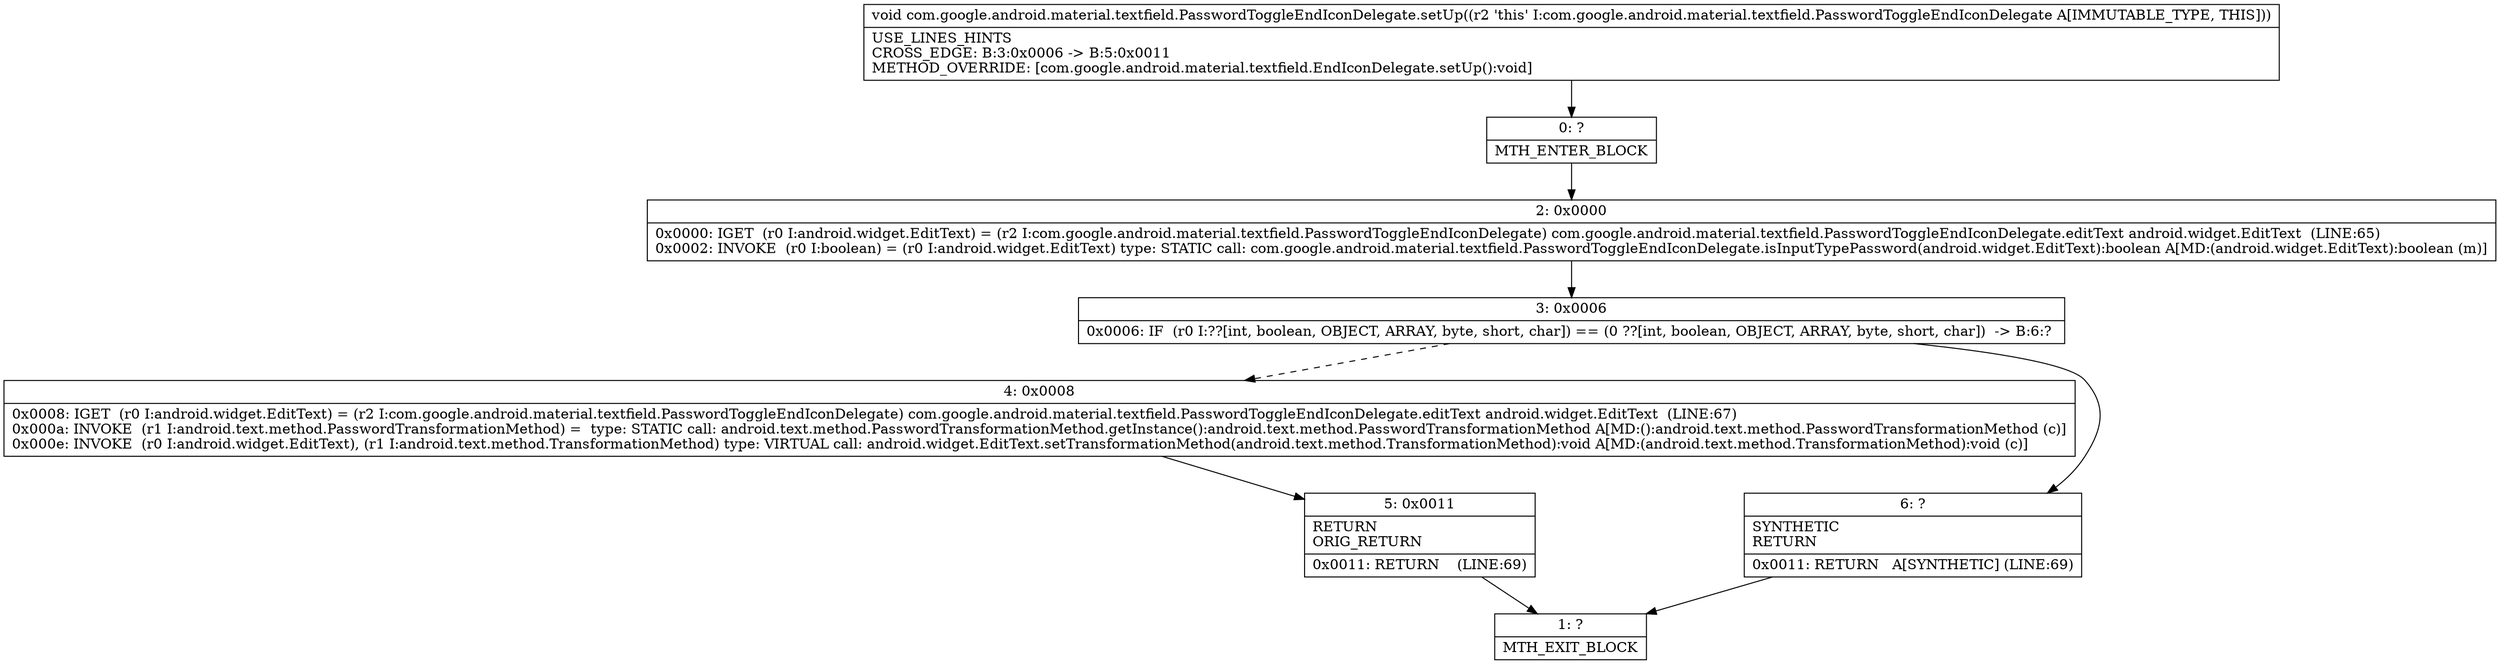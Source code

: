 digraph "CFG forcom.google.android.material.textfield.PasswordToggleEndIconDelegate.setUp()V" {
Node_0 [shape=record,label="{0\:\ ?|MTH_ENTER_BLOCK\l}"];
Node_2 [shape=record,label="{2\:\ 0x0000|0x0000: IGET  (r0 I:android.widget.EditText) = (r2 I:com.google.android.material.textfield.PasswordToggleEndIconDelegate) com.google.android.material.textfield.PasswordToggleEndIconDelegate.editText android.widget.EditText  (LINE:65)\l0x0002: INVOKE  (r0 I:boolean) = (r0 I:android.widget.EditText) type: STATIC call: com.google.android.material.textfield.PasswordToggleEndIconDelegate.isInputTypePassword(android.widget.EditText):boolean A[MD:(android.widget.EditText):boolean (m)]\l}"];
Node_3 [shape=record,label="{3\:\ 0x0006|0x0006: IF  (r0 I:??[int, boolean, OBJECT, ARRAY, byte, short, char]) == (0 ??[int, boolean, OBJECT, ARRAY, byte, short, char])  \-\> B:6:? \l}"];
Node_4 [shape=record,label="{4\:\ 0x0008|0x0008: IGET  (r0 I:android.widget.EditText) = (r2 I:com.google.android.material.textfield.PasswordToggleEndIconDelegate) com.google.android.material.textfield.PasswordToggleEndIconDelegate.editText android.widget.EditText  (LINE:67)\l0x000a: INVOKE  (r1 I:android.text.method.PasswordTransformationMethod) =  type: STATIC call: android.text.method.PasswordTransformationMethod.getInstance():android.text.method.PasswordTransformationMethod A[MD:():android.text.method.PasswordTransformationMethod (c)]\l0x000e: INVOKE  (r0 I:android.widget.EditText), (r1 I:android.text.method.TransformationMethod) type: VIRTUAL call: android.widget.EditText.setTransformationMethod(android.text.method.TransformationMethod):void A[MD:(android.text.method.TransformationMethod):void (c)]\l}"];
Node_5 [shape=record,label="{5\:\ 0x0011|RETURN\lORIG_RETURN\l|0x0011: RETURN    (LINE:69)\l}"];
Node_1 [shape=record,label="{1\:\ ?|MTH_EXIT_BLOCK\l}"];
Node_6 [shape=record,label="{6\:\ ?|SYNTHETIC\lRETURN\l|0x0011: RETURN   A[SYNTHETIC] (LINE:69)\l}"];
MethodNode[shape=record,label="{void com.google.android.material.textfield.PasswordToggleEndIconDelegate.setUp((r2 'this' I:com.google.android.material.textfield.PasswordToggleEndIconDelegate A[IMMUTABLE_TYPE, THIS]))  | USE_LINES_HINTS\lCROSS_EDGE: B:3:0x0006 \-\> B:5:0x0011\lMETHOD_OVERRIDE: [com.google.android.material.textfield.EndIconDelegate.setUp():void]\l}"];
MethodNode -> Node_0;Node_0 -> Node_2;
Node_2 -> Node_3;
Node_3 -> Node_4[style=dashed];
Node_3 -> Node_6;
Node_4 -> Node_5;
Node_5 -> Node_1;
Node_6 -> Node_1;
}

